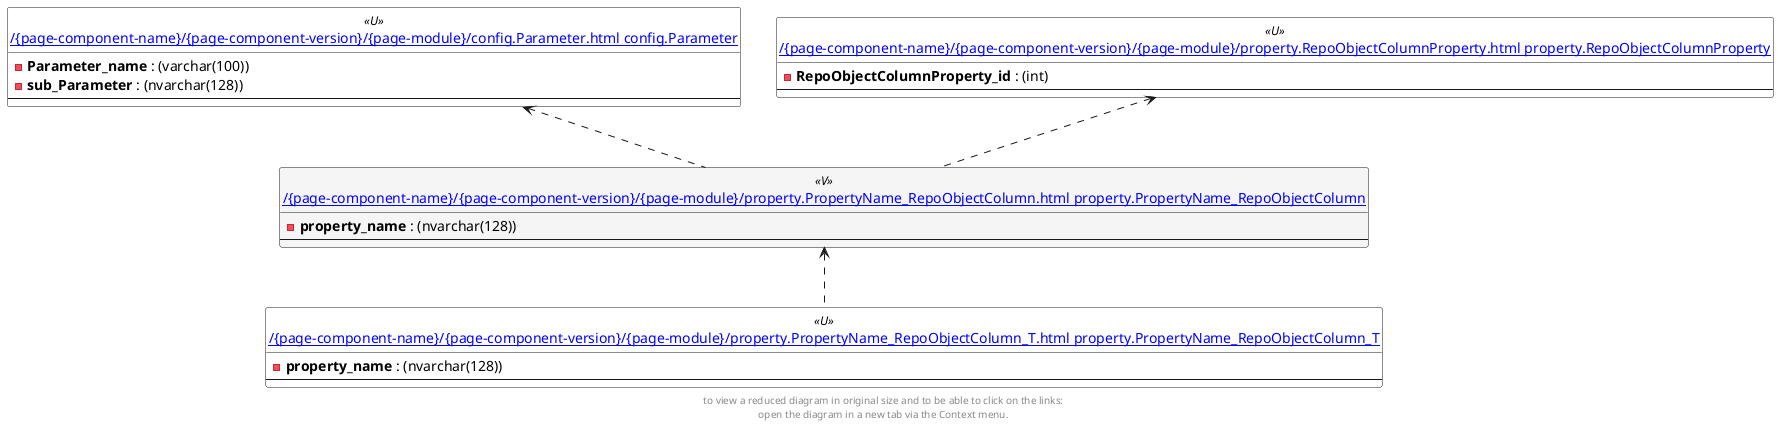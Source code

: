 @startuml
'Left to right direction
top to bottom direction
hide circle
'avoide "." issues:
set namespaceSeparator none


skinparam class {
  BackgroundColor White
  BackgroundColor<<FN>> Yellow
  BackgroundColor<<FS>> Yellow
  BackgroundColor<<FT>> LightGray
  BackgroundColor<<IF>> Yellow
  BackgroundColor<<IS>> Yellow
  BackgroundColor<<P>> Aqua
  BackgroundColor<<PC>> Aqua
  BackgroundColor<<SN>> Yellow
  BackgroundColor<<SO>> SlateBlue
  BackgroundColor<<TF>> LightGray
  BackgroundColor<<TR>> Tomato
  BackgroundColor<<U>> White
  BackgroundColor<<V>> WhiteSmoke
  BackgroundColor<<X>> Aqua
}


entity "[[{site-url}/{page-component-name}/{page-component-version}/{page-module}/config.Parameter.html config.Parameter]]" as config.Parameter << U >> {
  - **Parameter_name** : (varchar(100))
  - **sub_Parameter** : (nvarchar(128))
  --
}

entity "[[{site-url}/{page-component-name}/{page-component-version}/{page-module}/property.PropertyName_RepoObjectColumn.html property.PropertyName_RepoObjectColumn]]" as property.PropertyName_RepoObjectColumn << V >> {
  - **property_name** : (nvarchar(128))
  --
}

entity "[[{site-url}/{page-component-name}/{page-component-version}/{page-module}/property.PropertyName_RepoObjectColumn_T.html property.PropertyName_RepoObjectColumn_T]]" as property.PropertyName_RepoObjectColumn_T << U >> {
  - **property_name** : (nvarchar(128))
  --
}

entity "[[{site-url}/{page-component-name}/{page-component-version}/{page-module}/property.RepoObjectColumnProperty.html property.RepoObjectColumnProperty]]" as property.RepoObjectColumnProperty << U >> {
  - **RepoObjectColumnProperty_id** : (int)
  --
}

config.Parameter <.. property.PropertyName_RepoObjectColumn
property.PropertyName_RepoObjectColumn <.. property.PropertyName_RepoObjectColumn_T
property.RepoObjectColumnProperty <.. property.PropertyName_RepoObjectColumn
footer
to view a reduced diagram in original size and to be able to click on the links:
open the diagram in a new tab via the Context menu.
end footer

@enduml

